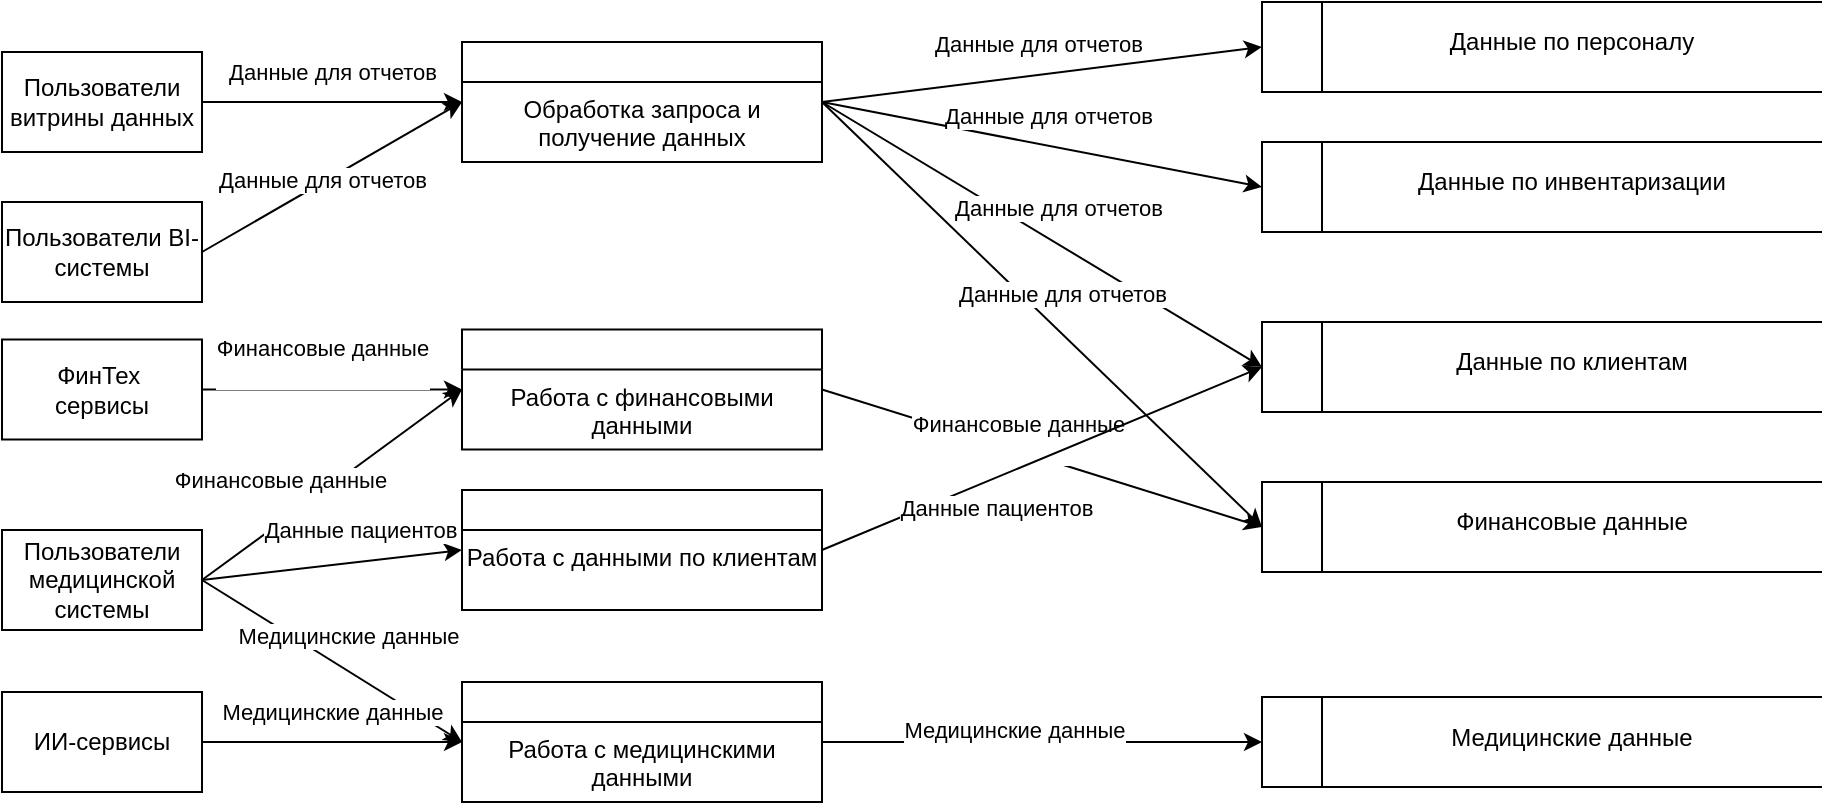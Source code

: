 <mxfile version="26.0.4">
  <diagram name="Страница — 1" id="VRnNyK-upTEJbToL2yeQ">
    <mxGraphModel dx="1242" dy="811" grid="1" gridSize="10" guides="1" tooltips="1" connect="1" arrows="1" fold="1" page="1" pageScale="1" pageWidth="1169" pageHeight="827" math="0" shadow="0">
      <root>
        <mxCell id="0" />
        <mxCell id="1" parent="0" />
        <mxCell id="QBkCU-0-SVMECVzwR3Sa-12" value="" style="html=1;dashed=0;whiteSpace=wrap;shape=mxgraph.dfd.dataStoreID;align=left;spacingLeft=3;points=[[0,0],[0.5,0],[1,0],[0,0.5],[1,0.5],[0,1],[0.5,1],[1,1]];" vertex="1" parent="1">
          <mxGeometry x="1080" y="270" width="280" height="45" as="geometry" />
        </mxCell>
        <mxCell id="QBkCU-0-SVMECVzwR3Sa-13" value="" style="swimlane;fontStyle=0;childLayout=stackLayout;horizontal=1;startSize=20;fillColor=#ffffff;horizontalStack=0;resizeParent=1;resizeParentMax=0;resizeLast=0;collapsible=0;marginBottom=0;swimlaneFillColor=#ffffff;rounded=0;" vertex="1" parent="1">
          <mxGeometry x="680" y="130" width="180" height="60" as="geometry" />
        </mxCell>
        <mxCell id="QBkCU-0-SVMECVzwR3Sa-14" value="Обработка запроса и получение данных" style="text;whiteSpace=wrap;align=center;" vertex="1" parent="QBkCU-0-SVMECVzwR3Sa-13">
          <mxGeometry y="20" width="180" height="40" as="geometry" />
        </mxCell>
        <mxCell id="QBkCU-0-SVMECVzwR3Sa-16" value="Данные по клиентам" style="text;whiteSpace=wrap;align=center;" vertex="1" parent="1">
          <mxGeometry x="1110" y="276.25" width="250" height="32.5" as="geometry" />
        </mxCell>
        <mxCell id="QBkCU-0-SVMECVzwR3Sa-19" value="Данные для отчетов" style="endArrow=classic;html=1;rounded=0;exitX=1;exitY=0.25;exitDx=0;exitDy=0;entryX=0;entryY=0.5;entryDx=0;entryDy=0;" edge="1" parent="1" source="QBkCU-0-SVMECVzwR3Sa-14" target="QBkCU-0-SVMECVzwR3Sa-12">
          <mxGeometry y="15" width="50" height="50" relative="1" as="geometry">
            <mxPoint x="860" y="-5" as="sourcePoint" />
            <mxPoint x="960" y="160" as="targetPoint" />
            <mxPoint as="offset" />
          </mxGeometry>
        </mxCell>
        <mxCell id="QBkCU-0-SVMECVzwR3Sa-38" value="" style="html=1;dashed=0;whiteSpace=wrap;shape=mxgraph.dfd.dataStoreID;align=left;spacingLeft=3;points=[[0,0],[0.5,0],[1,0],[0,0.5],[1,0.5],[0,1],[0.5,1],[1,1]];" vertex="1" parent="1">
          <mxGeometry x="1080" y="457.5" width="280" height="45" as="geometry" />
        </mxCell>
        <mxCell id="QBkCU-0-SVMECVzwR3Sa-39" value="Медицинские данные" style="text;whiteSpace=wrap;align=center;" vertex="1" parent="1">
          <mxGeometry x="1110" y="463.75" width="250" height="32.5" as="geometry" />
        </mxCell>
        <mxCell id="QBkCU-0-SVMECVzwR3Sa-40" value="" style="html=1;dashed=0;whiteSpace=wrap;shape=mxgraph.dfd.dataStoreID;align=left;spacingLeft=3;points=[[0,0],[0.5,0],[1,0],[0,0.5],[1,0.5],[0,1],[0.5,1],[1,1]];" vertex="1" parent="1">
          <mxGeometry x="1080" y="350" width="280" height="45" as="geometry" />
        </mxCell>
        <mxCell id="QBkCU-0-SVMECVzwR3Sa-41" value="Финансовые данные" style="text;whiteSpace=wrap;align=center;" vertex="1" parent="1">
          <mxGeometry x="1110" y="356.25" width="250" height="32.5" as="geometry" />
        </mxCell>
        <mxCell id="QBkCU-0-SVMECVzwR3Sa-42" value="" style="html=1;dashed=0;whiteSpace=wrap;shape=mxgraph.dfd.dataStoreID;align=left;spacingLeft=3;points=[[0,0],[0.5,0],[1,0],[0,0.5],[1,0.5],[0,1],[0.5,1],[1,1]];" vertex="1" parent="1">
          <mxGeometry x="1080" y="110" width="280" height="45" as="geometry" />
        </mxCell>
        <mxCell id="QBkCU-0-SVMECVzwR3Sa-43" value="Данные по персоналу" style="text;whiteSpace=wrap;align=center;" vertex="1" parent="1">
          <mxGeometry x="1110" y="116.25" width="250" height="32.5" as="geometry" />
        </mxCell>
        <mxCell id="QBkCU-0-SVMECVzwR3Sa-44" value="" style="html=1;dashed=0;whiteSpace=wrap;shape=mxgraph.dfd.dataStoreID;align=left;spacingLeft=3;points=[[0,0],[0.5,0],[1,0],[0,0.5],[1,0.5],[0,1],[0.5,1],[1,1]];" vertex="1" parent="1">
          <mxGeometry x="1080" y="180" width="280" height="45" as="geometry" />
        </mxCell>
        <mxCell id="QBkCU-0-SVMECVzwR3Sa-45" value="Данные по инвентаризации" style="text;whiteSpace=wrap;align=center;" vertex="1" parent="1">
          <mxGeometry x="1110" y="186.25" width="250" height="32.5" as="geometry" />
        </mxCell>
        <mxCell id="QBkCU-0-SVMECVzwR3Sa-46" value="Пользователи витрины данных" style="html=1;dashed=0;whiteSpace=wrap;rounded=0;" vertex="1" parent="1">
          <mxGeometry x="450" y="135" width="100" height="50" as="geometry" />
        </mxCell>
        <mxCell id="QBkCU-0-SVMECVzwR3Sa-47" value="Данные для отчетов" style="endArrow=classic;html=1;rounded=0;exitX=1;exitY=0.5;exitDx=0;exitDy=0;entryX=0;entryY=0.25;entryDx=0;entryDy=0;" edge="1" parent="1" source="QBkCU-0-SVMECVzwR3Sa-46" target="QBkCU-0-SVMECVzwR3Sa-14">
          <mxGeometry y="15" width="50" height="50" relative="1" as="geometry">
            <mxPoint x="570" y="548" as="sourcePoint" />
            <mxPoint x="690" y="170" as="targetPoint" />
            <mxPoint as="offset" />
          </mxGeometry>
        </mxCell>
        <mxCell id="QBkCU-0-SVMECVzwR3Sa-48" value="Данные для отчетов" style="endArrow=classic;html=1;rounded=0;exitX=1;exitY=0.25;exitDx=0;exitDy=0;entryX=0;entryY=0.5;entryDx=0;entryDy=0;" edge="1" parent="1" source="QBkCU-0-SVMECVzwR3Sa-14" target="QBkCU-0-SVMECVzwR3Sa-40">
          <mxGeometry y="15" width="50" height="50" relative="1" as="geometry">
            <mxPoint x="870" y="170" as="sourcePoint" />
            <mxPoint x="1090" y="171" as="targetPoint" />
            <mxPoint as="offset" />
          </mxGeometry>
        </mxCell>
        <mxCell id="QBkCU-0-SVMECVzwR3Sa-49" value="Данные для отчетов" style="endArrow=classic;html=1;rounded=0;exitX=1;exitY=0.25;exitDx=0;exitDy=0;entryX=0;entryY=0.5;entryDx=0;entryDy=0;" edge="1" parent="1" source="QBkCU-0-SVMECVzwR3Sa-14" target="QBkCU-0-SVMECVzwR3Sa-42">
          <mxGeometry y="15" width="50" height="50" relative="1" as="geometry">
            <mxPoint x="880" y="180" as="sourcePoint" />
            <mxPoint x="1100" y="181" as="targetPoint" />
            <mxPoint as="offset" />
          </mxGeometry>
        </mxCell>
        <mxCell id="QBkCU-0-SVMECVzwR3Sa-50" value="Данные для отчетов" style="endArrow=classic;html=1;rounded=0;exitX=1;exitY=0.25;exitDx=0;exitDy=0;entryX=0;entryY=0.5;entryDx=0;entryDy=0;" edge="1" parent="1" source="QBkCU-0-SVMECVzwR3Sa-14" target="QBkCU-0-SVMECVzwR3Sa-44">
          <mxGeometry y="15" width="50" height="50" relative="1" as="geometry">
            <mxPoint x="890" y="190" as="sourcePoint" />
            <mxPoint x="1110" y="191" as="targetPoint" />
            <mxPoint as="offset" />
          </mxGeometry>
        </mxCell>
        <mxCell id="QBkCU-0-SVMECVzwR3Sa-51" value="Пользователи медицинской системы" style="html=1;dashed=0;whiteSpace=wrap;rounded=0;" vertex="1" parent="1">
          <mxGeometry x="450" y="374" width="100" height="50" as="geometry" />
        </mxCell>
        <mxCell id="QBkCU-0-SVMECVzwR3Sa-54" value="" style="swimlane;fontStyle=0;childLayout=stackLayout;horizontal=1;startSize=20;fillColor=#ffffff;horizontalStack=0;resizeParent=1;resizeParentMax=0;resizeLast=0;collapsible=0;marginBottom=0;swimlaneFillColor=#ffffff;rounded=0;" vertex="1" parent="1">
          <mxGeometry x="680" y="450" width="180" height="60" as="geometry" />
        </mxCell>
        <mxCell id="QBkCU-0-SVMECVzwR3Sa-55" value="Работа с медицинскими данными" style="text;whiteSpace=wrap;align=center;" vertex="1" parent="QBkCU-0-SVMECVzwR3Sa-54">
          <mxGeometry y="20" width="180" height="40" as="geometry" />
        </mxCell>
        <mxCell id="QBkCU-0-SVMECVzwR3Sa-56" value="Медицинские данные" style="endArrow=classic;html=1;rounded=0;exitX=1;exitY=0.5;exitDx=0;exitDy=0;entryX=0;entryY=0.5;entryDx=0;entryDy=0;" edge="1" parent="1" source="QBkCU-0-SVMECVzwR3Sa-51" target="QBkCU-0-SVMECVzwR3Sa-54">
          <mxGeometry y="15" width="50" height="50" relative="1" as="geometry">
            <mxPoint x="560" y="442" as="sourcePoint" />
            <mxPoint x="680" y="442" as="targetPoint" />
            <mxPoint as="offset" />
          </mxGeometry>
        </mxCell>
        <mxCell id="QBkCU-0-SVMECVzwR3Sa-57" value="Медицинские данные" style="endArrow=classic;html=1;rounded=0;exitX=1;exitY=0.25;exitDx=0;exitDy=0;entryX=0;entryY=0.5;entryDx=0;entryDy=0;" edge="1" parent="1" source="QBkCU-0-SVMECVzwR3Sa-55" target="QBkCU-0-SVMECVzwR3Sa-38">
          <mxGeometry x="-0.127" y="6" width="50" height="50" relative="1" as="geometry">
            <mxPoint x="860" y="251.25" as="sourcePoint" />
            <mxPoint x="980" y="251.25" as="targetPoint" />
            <mxPoint as="offset" />
          </mxGeometry>
        </mxCell>
        <mxCell id="QBkCU-0-SVMECVzwR3Sa-58" value="" style="swimlane;fontStyle=0;childLayout=stackLayout;horizontal=1;startSize=20;fillColor=#ffffff;horizontalStack=0;resizeParent=1;resizeParentMax=0;resizeLast=0;collapsible=0;marginBottom=0;swimlaneFillColor=#ffffff;rounded=0;" vertex="1" parent="1">
          <mxGeometry x="680" y="273.75" width="180" height="60" as="geometry" />
        </mxCell>
        <mxCell id="QBkCU-0-SVMECVzwR3Sa-59" value="Работа с финансовыми данными" style="text;whiteSpace=wrap;align=center;" vertex="1" parent="QBkCU-0-SVMECVzwR3Sa-58">
          <mxGeometry y="20" width="180" height="40" as="geometry" />
        </mxCell>
        <mxCell id="QBkCU-0-SVMECVzwR3Sa-60" value="Финансовые данные&lt;div&gt;&lt;br&gt;&lt;/div&gt;" style="endArrow=classic;html=1;rounded=0;exitX=1;exitY=0.5;exitDx=0;exitDy=0;entryX=0;entryY=0.25;entryDx=0;entryDy=0;" edge="1" parent="1" source="QBkCU-0-SVMECVzwR3Sa-51" target="QBkCU-0-SVMECVzwR3Sa-59">
          <mxGeometry x="-0.294" y="11" width="50" height="50" relative="1" as="geometry">
            <mxPoint x="570" y="398" as="sourcePoint" />
            <mxPoint x="690" y="452" as="targetPoint" />
            <mxPoint as="offset" />
          </mxGeometry>
        </mxCell>
        <mxCell id="QBkCU-0-SVMECVzwR3Sa-61" value="Финансовые данные&lt;div&gt;&lt;br&gt;&lt;/div&gt;" style="endArrow=classic;html=1;rounded=0;exitX=1;exitY=0.25;exitDx=0;exitDy=0;entryX=0;entryY=0.5;entryDx=0;entryDy=0;" edge="1" parent="1" source="QBkCU-0-SVMECVzwR3Sa-59" target="QBkCU-0-SVMECVzwR3Sa-40">
          <mxGeometry x="-0.128" y="6" width="50" height="50" relative="1" as="geometry">
            <mxPoint x="870" y="454" as="sourcePoint" />
            <mxPoint x="1090" y="453" as="targetPoint" />
            <mxPoint as="offset" />
          </mxGeometry>
        </mxCell>
        <mxCell id="QBkCU-0-SVMECVzwR3Sa-62" value="" style="swimlane;fontStyle=0;childLayout=stackLayout;horizontal=1;startSize=20;fillColor=#ffffff;horizontalStack=0;resizeParent=1;resizeParentMax=0;resizeLast=0;collapsible=0;marginBottom=0;swimlaneFillColor=#ffffff;rounded=0;" vertex="1" parent="1">
          <mxGeometry x="680" y="354" width="180" height="60" as="geometry" />
        </mxCell>
        <mxCell id="QBkCU-0-SVMECVzwR3Sa-63" value="Работа с данными по клиентам" style="text;whiteSpace=wrap;align=center;" vertex="1" parent="QBkCU-0-SVMECVzwR3Sa-62">
          <mxGeometry y="20" width="180" height="40" as="geometry" />
        </mxCell>
        <mxCell id="QBkCU-0-SVMECVzwR3Sa-64" value="Данные пациентов" style="endArrow=classic;html=1;rounded=0;exitX=1;exitY=0.5;exitDx=0;exitDy=0;entryX=0;entryY=0.25;entryDx=0;entryDy=0;" edge="1" parent="1" source="QBkCU-0-SVMECVzwR3Sa-51" target="QBkCU-0-SVMECVzwR3Sa-63">
          <mxGeometry x="0.24" y="16" width="50" height="50" relative="1" as="geometry">
            <mxPoint x="570" y="398" as="sourcePoint" />
            <mxPoint x="690" y="452" as="targetPoint" />
            <mxPoint as="offset" />
          </mxGeometry>
        </mxCell>
        <mxCell id="QBkCU-0-SVMECVzwR3Sa-65" value="Данные пациентов" style="endArrow=classic;html=1;rounded=0;exitX=1;exitY=0.25;exitDx=0;exitDy=0;entryX=0;entryY=0.5;entryDx=0;entryDy=0;" edge="1" parent="1" source="QBkCU-0-SVMECVzwR3Sa-63" target="QBkCU-0-SVMECVzwR3Sa-12">
          <mxGeometry x="-0.26" y="-14" width="50" height="50" relative="1" as="geometry">
            <mxPoint x="870" y="454" as="sourcePoint" />
            <mxPoint x="1090" y="453" as="targetPoint" />
            <mxPoint as="offset" />
          </mxGeometry>
        </mxCell>
        <mxCell id="QBkCU-0-SVMECVzwR3Sa-66" value="ИИ-сервисы" style="html=1;dashed=0;whiteSpace=wrap;rounded=0;" vertex="1" parent="1">
          <mxGeometry x="450" y="455" width="100" height="50" as="geometry" />
        </mxCell>
        <mxCell id="QBkCU-0-SVMECVzwR3Sa-67" value="Медицинские данные" style="endArrow=classic;html=1;rounded=0;exitX=1;exitY=0.5;exitDx=0;exitDy=0;entryX=0;entryY=0.25;entryDx=0;entryDy=0;" edge="1" parent="1" source="QBkCU-0-SVMECVzwR3Sa-66" target="QBkCU-0-SVMECVzwR3Sa-55">
          <mxGeometry y="15" width="50" height="50" relative="1" as="geometry">
            <mxPoint x="570" y="398" as="sourcePoint" />
            <mxPoint x="690" y="452" as="targetPoint" />
            <mxPoint as="offset" />
          </mxGeometry>
        </mxCell>
        <mxCell id="QBkCU-0-SVMECVzwR3Sa-69" value="ФинТех&amp;nbsp;&lt;div&gt;сервисы&lt;/div&gt;" style="html=1;dashed=0;whiteSpace=wrap;rounded=0;" vertex="1" parent="1">
          <mxGeometry x="450" y="278.75" width="100" height="50" as="geometry" />
        </mxCell>
        <mxCell id="QBkCU-0-SVMECVzwR3Sa-70" value="Финансовые данные&lt;div&gt;&lt;br&gt;&lt;/div&gt;" style="endArrow=classic;html=1;rounded=0;exitX=1;exitY=0.5;exitDx=0;exitDy=0;entryX=0;entryY=0.25;entryDx=0;entryDy=0;" edge="1" parent="1" source="QBkCU-0-SVMECVzwR3Sa-69" target="QBkCU-0-SVMECVzwR3Sa-59">
          <mxGeometry x="-0.077" y="14" width="50" height="50" relative="1" as="geometry">
            <mxPoint x="570" y="398" as="sourcePoint" />
            <mxPoint x="680" y="360" as="targetPoint" />
            <mxPoint as="offset" />
          </mxGeometry>
        </mxCell>
        <mxCell id="QBkCU-0-SVMECVzwR3Sa-71" value="Пользователи BI-системы" style="html=1;dashed=0;whiteSpace=wrap;rounded=0;" vertex="1" parent="1">
          <mxGeometry x="450" y="210" width="100" height="50" as="geometry" />
        </mxCell>
        <mxCell id="QBkCU-0-SVMECVzwR3Sa-72" value="Данные для отчетов" style="endArrow=classic;html=1;rounded=0;exitX=1;exitY=0.5;exitDx=0;exitDy=0;entryX=0;entryY=0.25;entryDx=0;entryDy=0;" edge="1" parent="1" source="QBkCU-0-SVMECVzwR3Sa-71" target="QBkCU-0-SVMECVzwR3Sa-14">
          <mxGeometry x="-0.074" width="50" height="50" relative="1" as="geometry">
            <mxPoint x="560" y="170" as="sourcePoint" />
            <mxPoint x="690" y="170" as="targetPoint" />
            <mxPoint y="-1" as="offset" />
          </mxGeometry>
        </mxCell>
      </root>
    </mxGraphModel>
  </diagram>
</mxfile>
